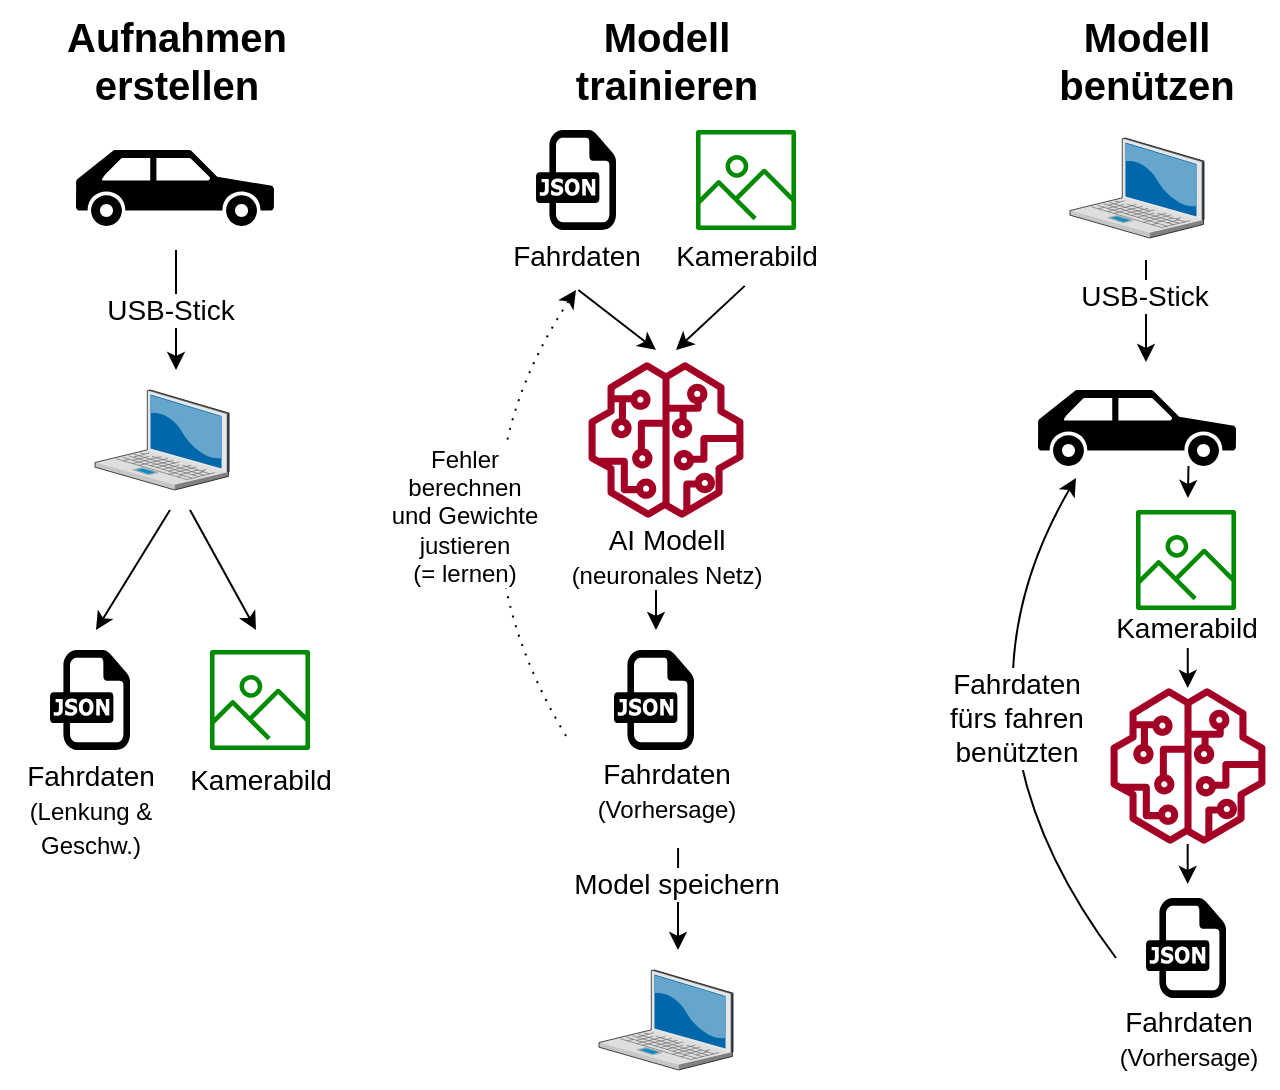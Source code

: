 <mxfile version="24.3.1" type="device">
  <diagram id="fmzpEGlkt9tlgQKCSBTM" name="Seite-1">
    <mxGraphModel dx="1434" dy="830" grid="1" gridSize="10" guides="1" tooltips="1" connect="1" arrows="1" fold="1" page="1" pageScale="1" pageWidth="1169" pageHeight="827" math="0" shadow="0">
      <root>
        <mxCell id="0" />
        <mxCell id="1" parent="0" />
        <mxCell id="8F0YbVs3xqJLsjx2EChu-1" value="" style="sketch=0;outlineConnect=0;dashed=0;verticalLabelPosition=bottom;verticalAlign=top;align=center;html=1;fontSize=12;fontStyle=0;aspect=fixed;pointerEvents=1;shape=mxgraph.aws4.container_registry_image;fillColor=#008a00;fontColor=#ffffff;strokeColor=#005700;" parent="1" vertex="1">
          <mxGeometry x="370" y="510" width="50" height="50" as="geometry" />
        </mxCell>
        <mxCell id="8F0YbVs3xqJLsjx2EChu-4" value="" style="dashed=0;outlineConnect=0;html=1;align=center;labelPosition=center;verticalLabelPosition=bottom;verticalAlign=top;shape=mxgraph.weblogos.json;fillColor=#f0a30a;fontColor=#000000;strokeColor=#BD7000;" parent="1" vertex="1">
          <mxGeometry x="290" y="510" width="40" height="50" as="geometry" />
        </mxCell>
        <mxCell id="8F0YbVs3xqJLsjx2EChu-5" value="" style="shape=mxgraph.signs.transportation.car_3;html=1;pointerEvents=1;fillColor=#000000;strokeColor=none;verticalLabelPosition=bottom;verticalAlign=top;align=center;sketch=0;flipV=0;flipH=1;" parent="1" vertex="1">
          <mxGeometry x="303" y="260" width="99" height="38" as="geometry" />
        </mxCell>
        <mxCell id="8F0YbVs3xqJLsjx2EChu-6" value="&lt;font style=&quot;font-size: 20px;&quot;&gt;&lt;b style=&quot;font-size: 20px;&quot;&gt;Aufnahmen&lt;br style=&quot;font-size: 20px;&quot;&gt;erstellen&lt;br style=&quot;font-size: 20px;&quot;&gt;&lt;/b&gt;&lt;/font&gt;" style="text;html=1;align=center;verticalAlign=middle;resizable=0;points=[];autosize=1;strokeColor=none;fillColor=none;fontSize=20;" parent="1" vertex="1">
          <mxGeometry x="287.5" y="185" width="130" height="60" as="geometry" />
        </mxCell>
        <mxCell id="8F0YbVs3xqJLsjx2EChu-7" value="" style="endArrow=classic;html=1;rounded=0;" parent="1" edge="1">
          <mxGeometry width="50" height="50" relative="1" as="geometry">
            <mxPoint x="350" y="440" as="sourcePoint" />
            <mxPoint x="313" y="500" as="targetPoint" />
          </mxGeometry>
        </mxCell>
        <mxCell id="8F0YbVs3xqJLsjx2EChu-8" value="" style="endArrow=classic;html=1;rounded=0;" parent="1" edge="1">
          <mxGeometry width="50" height="50" relative="1" as="geometry">
            <mxPoint x="360" y="440" as="sourcePoint" />
            <mxPoint x="393" y="500" as="targetPoint" />
          </mxGeometry>
        </mxCell>
        <mxCell id="8F0YbVs3xqJLsjx2EChu-9" value="Fahrdaten&lt;br style=&quot;font-size: 14px;&quot;&gt;&lt;font style=&quot;font-size: 12px;&quot;&gt;(Vorhersage)&lt;/font&gt;" style="text;html=1;align=center;verticalAlign=middle;resizable=0;points=[];autosize=1;strokeColor=none;fillColor=none;fontSize=14;" parent="1" vertex="1">
          <mxGeometry x="553" y="555" width="90" height="50" as="geometry" />
        </mxCell>
        <mxCell id="8F0YbVs3xqJLsjx2EChu-10" value="Kamerabild" style="text;html=1;align=center;verticalAlign=middle;resizable=0;points=[];autosize=1;strokeColor=none;fillColor=none;fontSize=14;" parent="1" vertex="1">
          <mxGeometry x="350" y="560" width="90" height="30" as="geometry" />
        </mxCell>
        <mxCell id="8F0YbVs3xqJLsjx2EChu-11" value="" style="verticalLabelPosition=bottom;sketch=0;aspect=fixed;html=1;verticalAlign=top;strokeColor=none;align=center;outlineConnect=0;shape=mxgraph.citrix.laptop_2;fillColor=#000000;" parent="1" vertex="1">
          <mxGeometry x="312.5" y="380" width="67.05" height="50" as="geometry" />
        </mxCell>
        <mxCell id="8F0YbVs3xqJLsjx2EChu-12" value="" style="endArrow=none;html=1;rounded=0;endFill=0;startArrow=classic;startFill=1;" parent="1" edge="1">
          <mxGeometry width="50" height="50" relative="1" as="geometry">
            <mxPoint x="353" y="370" as="sourcePoint" />
            <mxPoint x="353" y="310" as="targetPoint" />
          </mxGeometry>
        </mxCell>
        <mxCell id="8F0YbVs3xqJLsjx2EChu-13" value="USB-Stick" style="edgeLabel;html=1;align=center;verticalAlign=middle;resizable=0;points=[];fontSize=14;" parent="8F0YbVs3xqJLsjx2EChu-12" vertex="1" connectable="0">
          <mxGeometry x="0.433" y="-1" relative="1" as="geometry">
            <mxPoint x="-4" y="13" as="offset" />
          </mxGeometry>
        </mxCell>
        <mxCell id="8F0YbVs3xqJLsjx2EChu-14" value="&lt;font style=&quot;font-size: 20px;&quot;&gt;&lt;b style=&quot;font-size: 20px;&quot;&gt;Modell&lt;br style=&quot;font-size: 20px;&quot;&gt;trainieren&lt;br style=&quot;font-size: 20px;&quot;&gt;&lt;/b&gt;&lt;/font&gt;" style="text;html=1;align=center;verticalAlign=middle;resizable=0;points=[];autosize=1;strokeColor=none;fillColor=none;fontSize=20;" parent="1" vertex="1">
          <mxGeometry x="543" y="185" width="110" height="60" as="geometry" />
        </mxCell>
        <mxCell id="8F0YbVs3xqJLsjx2EChu-15" value="" style="sketch=0;outlineConnect=0;fontColor=#ffffff;fillColor=#a20025;strokeColor=#6F0000;dashed=0;verticalLabelPosition=bottom;verticalAlign=top;align=center;html=1;fontSize=12;fontStyle=0;aspect=fixed;pointerEvents=1;shape=mxgraph.aws4.sagemaker_model;" parent="1" vertex="1">
          <mxGeometry x="559" y="366" width="78" height="78" as="geometry" />
        </mxCell>
        <mxCell id="8F0YbVs3xqJLsjx2EChu-16" value="" style="sketch=0;outlineConnect=0;dashed=0;verticalLabelPosition=bottom;verticalAlign=top;align=center;html=1;fontSize=12;fontStyle=0;aspect=fixed;pointerEvents=1;shape=mxgraph.aws4.container_registry_image;fillColor=#008a00;fontColor=#ffffff;strokeColor=#005700;" parent="1" vertex="1">
          <mxGeometry x="613" y="250" width="50" height="50" as="geometry" />
        </mxCell>
        <mxCell id="8F0YbVs3xqJLsjx2EChu-17" value="" style="dashed=0;outlineConnect=0;html=1;align=center;labelPosition=center;verticalLabelPosition=bottom;verticalAlign=top;shape=mxgraph.weblogos.json;fillColor=#f0a30a;fontColor=#000000;strokeColor=#BD7000;" parent="1" vertex="1">
          <mxGeometry x="533" y="250" width="40" height="50" as="geometry" />
        </mxCell>
        <mxCell id="8F0YbVs3xqJLsjx2EChu-18" value="Fahrdaten" style="text;html=1;align=center;verticalAlign=middle;resizable=0;points=[];autosize=1;strokeColor=none;fillColor=none;fontSize=14;" parent="1" vertex="1">
          <mxGeometry x="508" y="298" width="90" height="30" as="geometry" />
        </mxCell>
        <mxCell id="8F0YbVs3xqJLsjx2EChu-19" value="Kamerabild" style="text;html=1;align=center;verticalAlign=middle;resizable=0;points=[];autosize=1;strokeColor=none;fillColor=none;fontSize=14;" parent="1" vertex="1">
          <mxGeometry x="593" y="298" width="90" height="30" as="geometry" />
        </mxCell>
        <mxCell id="8F0YbVs3xqJLsjx2EChu-20" value="" style="dashed=0;outlineConnect=0;html=1;align=center;labelPosition=center;verticalLabelPosition=bottom;verticalAlign=top;shape=mxgraph.weblogos.json;fillColor=#f0a30a;fontColor=#000000;strokeColor=#BD7000;" parent="1" vertex="1">
          <mxGeometry x="572" y="510" width="40" height="50" as="geometry" />
        </mxCell>
        <mxCell id="8F0YbVs3xqJLsjx2EChu-21" value="" style="endArrow=classic;html=1;rounded=0;fontSize=16;fontColor=#99004D;exitX=0.513;exitY=1.067;exitDx=0;exitDy=0;exitPerimeter=0;" parent="1" source="8F0YbVs3xqJLsjx2EChu-18" edge="1">
          <mxGeometry width="50" height="50" relative="1" as="geometry">
            <mxPoint x="703" y="490" as="sourcePoint" />
            <mxPoint x="593" y="360" as="targetPoint" />
          </mxGeometry>
        </mxCell>
        <mxCell id="8F0YbVs3xqJLsjx2EChu-22" value="" style="endArrow=classic;html=1;rounded=0;fontSize=16;fontColor=#99004D;exitX=0.493;exitY=0.998;exitDx=0;exitDy=0;exitPerimeter=0;" parent="1" source="8F0YbVs3xqJLsjx2EChu-19" edge="1">
          <mxGeometry width="50" height="50" relative="1" as="geometry">
            <mxPoint x="564.04" y="352.01" as="sourcePoint" />
            <mxPoint x="603" y="360" as="targetPoint" />
          </mxGeometry>
        </mxCell>
        <mxCell id="8F0YbVs3xqJLsjx2EChu-23" value="" style="endArrow=classic;html=1;rounded=0;fontSize=16;fontColor=#99004D;" parent="1" edge="1">
          <mxGeometry width="50" height="50" relative="1" as="geometry">
            <mxPoint x="593" y="480" as="sourcePoint" />
            <mxPoint x="593" y="500" as="targetPoint" />
          </mxGeometry>
        </mxCell>
        <mxCell id="8F0YbVs3xqJLsjx2EChu-25" value="" style="curved=1;endArrow=classic;html=1;rounded=0;fontSize=16;fontColor=#99004D;dashed=1;dashPattern=1 4;" parent="1" edge="1">
          <mxGeometry width="50" height="50" relative="1" as="geometry">
            <mxPoint x="548" y="553" as="sourcePoint" />
            <mxPoint x="553" y="330" as="targetPoint" />
            <Array as="points">
              <mxPoint x="480" y="440" />
            </Array>
          </mxGeometry>
        </mxCell>
        <mxCell id="8F0YbVs3xqJLsjx2EChu-26" value="&lt;font style=&quot;font-size: 12px;&quot;&gt;Fehler&lt;br style=&quot;font-size: 12px;&quot;&gt;berechnen&lt;br style=&quot;font-size: 12px;&quot;&gt;und Gewichte&lt;br style=&quot;font-size: 12px;&quot;&gt;justieren&lt;br style=&quot;font-size: 12px;&quot;&gt;(= lernen)&lt;br style=&quot;font-size: 12px;&quot;&gt;&lt;/font&gt;" style="edgeLabel;html=1;align=center;verticalAlign=middle;resizable=0;points=[];fontSize=12;fontColor=#000000;" parent="8F0YbVs3xqJLsjx2EChu-25" vertex="1" connectable="0">
          <mxGeometry x="0.326" y="-15" relative="1" as="geometry">
            <mxPoint x="-20" y="30" as="offset" />
          </mxGeometry>
        </mxCell>
        <mxCell id="8F0YbVs3xqJLsjx2EChu-27" value="Fahrdaten&lt;br style=&quot;font-size: 14px;&quot;&gt;&lt;font style=&quot;font-size: 12px;&quot;&gt;(Lenkung &amp;amp;&lt;br style=&quot;&quot;&gt;Geschw.)&lt;/font&gt;" style="text;html=1;align=center;verticalAlign=middle;resizable=0;points=[];autosize=1;strokeColor=none;fillColor=none;fontSize=14;" parent="1" vertex="1">
          <mxGeometry x="265" y="560" width="90" height="60" as="geometry" />
        </mxCell>
        <mxCell id="8F0YbVs3xqJLsjx2EChu-28" value="&lt;font style=&quot;font-size: 20px;&quot;&gt;&lt;b style=&quot;font-size: 20px;&quot;&gt;Modell&lt;br style=&quot;font-size: 20px;&quot;&gt;benützen&lt;br style=&quot;font-size: 20px;&quot;&gt;&lt;/b&gt;&lt;/font&gt;" style="text;html=1;align=center;verticalAlign=middle;resizable=0;points=[];autosize=1;strokeColor=none;fillColor=none;fontSize=20;" parent="1" vertex="1">
          <mxGeometry x="783" y="185" width="110" height="60" as="geometry" />
        </mxCell>
        <mxCell id="8F0YbVs3xqJLsjx2EChu-29" value="" style="shape=mxgraph.signs.transportation.car_3;html=1;pointerEvents=1;fillColor=#000000;strokeColor=none;verticalLabelPosition=bottom;verticalAlign=top;align=center;sketch=0;flipV=0;flipH=1;" parent="1" vertex="1">
          <mxGeometry x="784" y="380" width="99" height="38" as="geometry" />
        </mxCell>
        <mxCell id="8F0YbVs3xqJLsjx2EChu-31" value="" style="sketch=0;outlineConnect=0;fontColor=#ffffff;fillColor=#a20025;strokeColor=#6F0000;dashed=0;verticalLabelPosition=bottom;verticalAlign=top;align=center;html=1;fontSize=12;fontStyle=0;aspect=fixed;pointerEvents=1;shape=mxgraph.aws4.sagemaker_model;" parent="1" vertex="1">
          <mxGeometry x="820" y="529" width="78" height="78" as="geometry" />
        </mxCell>
        <mxCell id="8F0YbVs3xqJLsjx2EChu-32" value="" style="sketch=0;outlineConnect=0;dashed=0;verticalLabelPosition=bottom;verticalAlign=top;align=center;html=1;fontSize=12;fontStyle=0;aspect=fixed;pointerEvents=1;shape=mxgraph.aws4.container_registry_image;fillColor=#008a00;fontColor=#ffffff;strokeColor=#005700;" parent="1" vertex="1">
          <mxGeometry x="833" y="440" width="50" height="50" as="geometry" />
        </mxCell>
        <mxCell id="8F0YbVs3xqJLsjx2EChu-35" value="Kamerabild" style="text;html=1;align=center;verticalAlign=middle;resizable=0;points=[];autosize=1;strokeColor=none;fillColor=none;fontSize=14;" parent="1" vertex="1">
          <mxGeometry x="813" y="484" width="90" height="30" as="geometry" />
        </mxCell>
        <mxCell id="8F0YbVs3xqJLsjx2EChu-38" value="" style="endArrow=classic;html=1;rounded=0;fontSize=16;fontColor=#99004D;" parent="1" edge="1">
          <mxGeometry width="50" height="50" relative="1" as="geometry">
            <mxPoint x="858.88" y="509" as="sourcePoint" />
            <mxPoint x="858.88" y="529" as="targetPoint" />
          </mxGeometry>
        </mxCell>
        <mxCell id="8F0YbVs3xqJLsjx2EChu-40" value="" style="curved=1;endArrow=classic;html=1;rounded=0;fontSize=16;fontColor=#99004D;" parent="1" edge="1">
          <mxGeometry width="50" height="50" relative="1" as="geometry">
            <mxPoint x="823" y="664" as="sourcePoint" />
            <mxPoint x="803" y="424" as="targetPoint" />
            <Array as="points">
              <mxPoint x="733" y="544" />
            </Array>
          </mxGeometry>
        </mxCell>
        <mxCell id="8F0YbVs3xqJLsjx2EChu-43" value="AI Modell&lt;br style=&quot;font-size: 14px;&quot;&gt;&lt;font style=&quot;font-size: 12px;&quot;&gt;(neuronales Netz)&lt;/font&gt;" style="text;html=1;align=center;verticalAlign=middle;resizable=0;points=[];autosize=1;strokeColor=none;fillColor=none;fontSize=14;" parent="1" vertex="1">
          <mxGeometry x="538" y="438" width="120" height="50" as="geometry" />
        </mxCell>
        <mxCell id="8F0YbVs3xqJLsjx2EChu-44" value="Fahrdaten&lt;br style=&quot;font-size: 14px;&quot;&gt;&lt;font style=&quot;font-size: 12px;&quot;&gt;(Vorhersage)&lt;/font&gt;" style="text;html=1;align=center;verticalAlign=middle;resizable=0;points=[];autosize=1;strokeColor=none;fillColor=none;fontSize=14;" parent="1" vertex="1">
          <mxGeometry x="814" y="679" width="90" height="50" as="geometry" />
        </mxCell>
        <mxCell id="8F0YbVs3xqJLsjx2EChu-45" value="" style="dashed=0;outlineConnect=0;html=1;align=center;labelPosition=center;verticalLabelPosition=bottom;verticalAlign=top;shape=mxgraph.weblogos.json;fillColor=#f0a30a;fontColor=#000000;strokeColor=#BD7000;" parent="1" vertex="1">
          <mxGeometry x="838" y="634" width="40" height="50" as="geometry" />
        </mxCell>
        <mxCell id="8F0YbVs3xqJLsjx2EChu-47" value="&lt;font style=&quot;font-size: 14px;&quot;&gt;Fahrdaten&lt;br style=&quot;font-size: 14px;&quot;&gt;fürs fahren&lt;br style=&quot;font-size: 14px;&quot;&gt;benützten&lt;br style=&quot;font-size: 14px;&quot;&gt;&lt;/font&gt;" style="edgeLabel;html=1;align=center;verticalAlign=middle;resizable=0;points=[];fontSize=14;fontColor=#000000;" parent="1" vertex="1" connectable="0">
          <mxGeometry x="773.001" y="544.001" as="geometry" />
        </mxCell>
        <mxCell id="8F0YbVs3xqJLsjx2EChu-50" value="" style="endArrow=classic;html=1;rounded=0;fontSize=16;fontColor=#99004D;" parent="1" edge="1">
          <mxGeometry width="50" height="50" relative="1" as="geometry">
            <mxPoint x="858.84" y="607" as="sourcePoint" />
            <mxPoint x="858.84" y="627" as="targetPoint" />
          </mxGeometry>
        </mxCell>
        <mxCell id="8F0YbVs3xqJLsjx2EChu-51" value="" style="endArrow=classic;html=1;rounded=0;fontSize=16;fontColor=#99004D;exitX=0.24;exitY=0.999;exitDx=0;exitDy=0;exitPerimeter=0;" parent="1" source="8F0YbVs3xqJLsjx2EChu-29" edge="1">
          <mxGeometry width="50" height="50" relative="1" as="geometry">
            <mxPoint x="859.02" y="424" as="sourcePoint" />
            <mxPoint x="858.93" y="434" as="targetPoint" />
          </mxGeometry>
        </mxCell>
        <mxCell id="XAAEXd49NQN_DF_aCw6M-3" value="" style="verticalLabelPosition=bottom;sketch=0;aspect=fixed;html=1;verticalAlign=top;strokeColor=none;align=center;outlineConnect=0;shape=mxgraph.citrix.laptop_2;fillColor=#000000;" vertex="1" parent="1">
          <mxGeometry x="564.47" y="670" width="67.05" height="50" as="geometry" />
        </mxCell>
        <mxCell id="XAAEXd49NQN_DF_aCw6M-4" value="" style="endArrow=classic;html=1;rounded=0;fontSize=16;fontColor=#99004D;exitX=0.567;exitY=1.08;exitDx=0;exitDy=0;exitPerimeter=0;" edge="1" parent="1" source="8F0YbVs3xqJLsjx2EChu-9">
          <mxGeometry width="50" height="50" relative="1" as="geometry">
            <mxPoint x="647" y="338" as="sourcePoint" />
            <mxPoint x="604" y="660" as="targetPoint" />
          </mxGeometry>
        </mxCell>
        <mxCell id="XAAEXd49NQN_DF_aCw6M-8" value="&lt;font style=&quot;font-size: 14px;&quot;&gt;Model speichern&lt;/font&gt;" style="edgeLabel;html=1;align=center;verticalAlign=middle;resizable=0;points=[];" vertex="1" connectable="0" parent="XAAEXd49NQN_DF_aCw6M-4">
          <mxGeometry x="-0.294" y="-1" relative="1" as="geometry">
            <mxPoint as="offset" />
          </mxGeometry>
        </mxCell>
        <mxCell id="XAAEXd49NQN_DF_aCw6M-10" value="" style="verticalLabelPosition=bottom;sketch=0;aspect=fixed;html=1;verticalAlign=top;strokeColor=none;align=center;outlineConnect=0;shape=mxgraph.citrix.laptop_2;fillColor=#000000;" vertex="1" parent="1">
          <mxGeometry x="799.97" y="254" width="67.05" height="50" as="geometry" />
        </mxCell>
        <mxCell id="XAAEXd49NQN_DF_aCw6M-11" value="" style="endArrow=classic;html=1;rounded=0;fontSize=16;fontColor=#99004D;exitX=0.567;exitY=1.08;exitDx=0;exitDy=0;exitPerimeter=0;" edge="1" parent="1">
          <mxGeometry width="50" height="50" relative="1" as="geometry">
            <mxPoint x="838" y="315" as="sourcePoint" />
            <mxPoint x="838" y="366" as="targetPoint" />
          </mxGeometry>
        </mxCell>
        <mxCell id="XAAEXd49NQN_DF_aCw6M-12" value="&lt;font style=&quot;font-size: 14px;&quot;&gt;USB-Stick&lt;/font&gt;" style="edgeLabel;html=1;align=center;verticalAlign=middle;resizable=0;points=[];" vertex="1" connectable="0" parent="XAAEXd49NQN_DF_aCw6M-11">
          <mxGeometry x="-0.294" y="-1" relative="1" as="geometry">
            <mxPoint as="offset" />
          </mxGeometry>
        </mxCell>
      </root>
    </mxGraphModel>
  </diagram>
</mxfile>
